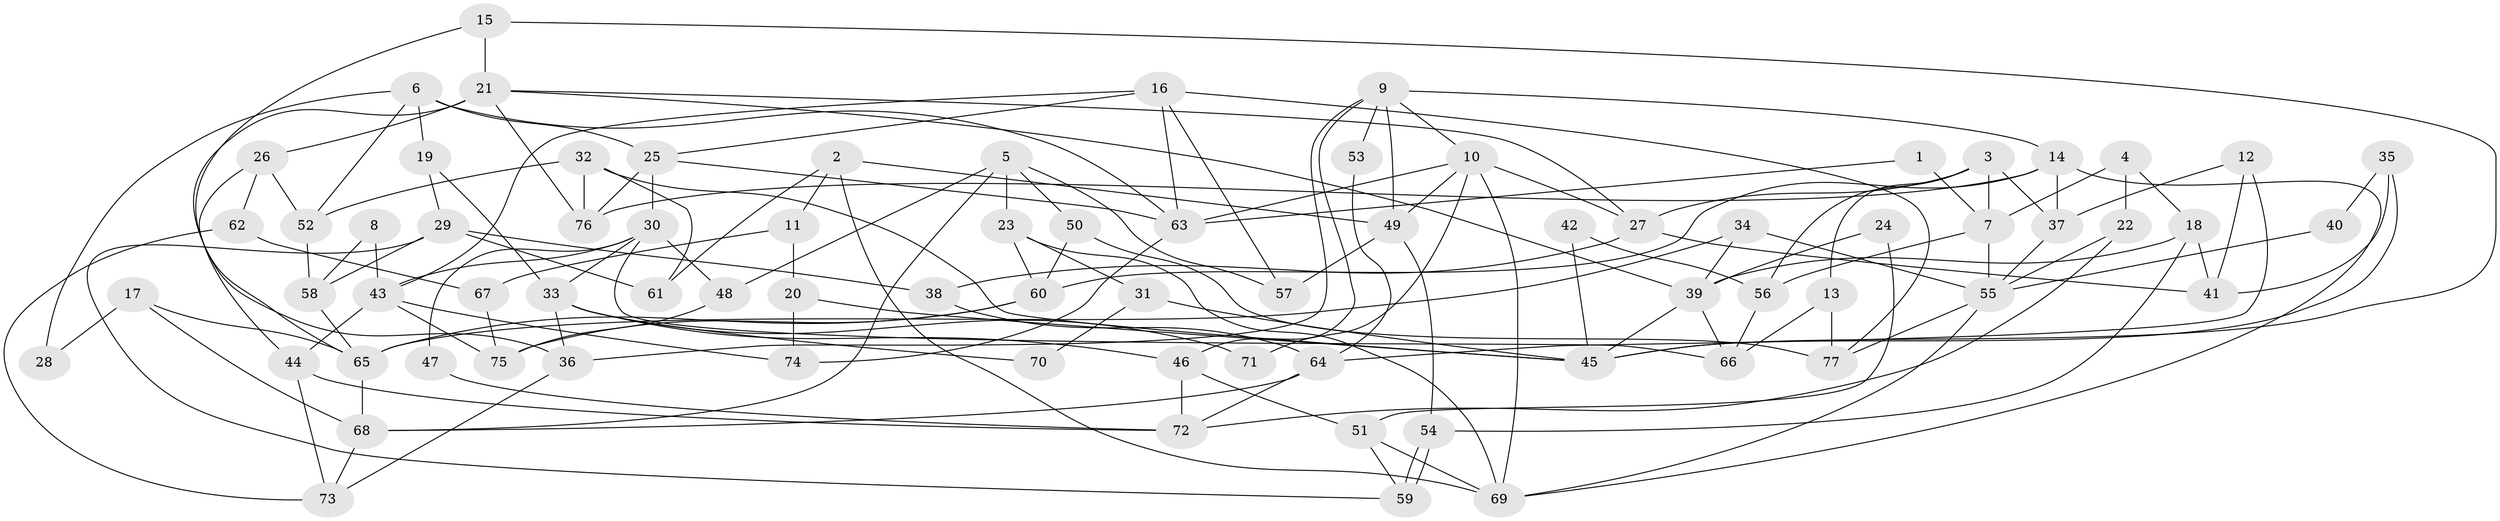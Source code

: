 // Generated by graph-tools (version 1.1) at 2025/36/03/09/25 02:36:15]
// undirected, 77 vertices, 154 edges
graph export_dot {
graph [start="1"]
  node [color=gray90,style=filled];
  1;
  2;
  3;
  4;
  5;
  6;
  7;
  8;
  9;
  10;
  11;
  12;
  13;
  14;
  15;
  16;
  17;
  18;
  19;
  20;
  21;
  22;
  23;
  24;
  25;
  26;
  27;
  28;
  29;
  30;
  31;
  32;
  33;
  34;
  35;
  36;
  37;
  38;
  39;
  40;
  41;
  42;
  43;
  44;
  45;
  46;
  47;
  48;
  49;
  50;
  51;
  52;
  53;
  54;
  55;
  56;
  57;
  58;
  59;
  60;
  61;
  62;
  63;
  64;
  65;
  66;
  67;
  68;
  69;
  70;
  71;
  72;
  73;
  74;
  75;
  76;
  77;
  1 -- 7;
  1 -- 63;
  2 -- 49;
  2 -- 69;
  2 -- 11;
  2 -- 61;
  3 -- 27;
  3 -- 37;
  3 -- 7;
  3 -- 13;
  3 -- 56;
  4 -- 18;
  4 -- 7;
  4 -- 22;
  5 -- 23;
  5 -- 68;
  5 -- 48;
  5 -- 50;
  5 -- 57;
  6 -- 63;
  6 -- 25;
  6 -- 19;
  6 -- 28;
  6 -- 52;
  7 -- 55;
  7 -- 56;
  8 -- 43;
  8 -- 58;
  9 -- 46;
  9 -- 36;
  9 -- 10;
  9 -- 14;
  9 -- 49;
  9 -- 53;
  10 -- 63;
  10 -- 27;
  10 -- 49;
  10 -- 69;
  10 -- 71;
  11 -- 20;
  11 -- 67;
  12 -- 64;
  12 -- 37;
  12 -- 41;
  13 -- 77;
  13 -- 66;
  14 -- 76;
  14 -- 37;
  14 -- 60;
  14 -- 69;
  15 -- 45;
  15 -- 21;
  15 -- 36;
  16 -- 57;
  16 -- 25;
  16 -- 43;
  16 -- 63;
  16 -- 77;
  17 -- 68;
  17 -- 65;
  17 -- 28;
  18 -- 54;
  18 -- 39;
  18 -- 41;
  19 -- 33;
  19 -- 29;
  20 -- 45;
  20 -- 74;
  21 -- 27;
  21 -- 26;
  21 -- 39;
  21 -- 65;
  21 -- 76;
  22 -- 55;
  22 -- 72;
  23 -- 69;
  23 -- 60;
  23 -- 31;
  24 -- 39;
  24 -- 51;
  25 -- 76;
  25 -- 30;
  25 -- 63;
  26 -- 44;
  26 -- 52;
  26 -- 62;
  27 -- 41;
  27 -- 38;
  29 -- 59;
  29 -- 38;
  29 -- 58;
  29 -- 61;
  30 -- 66;
  30 -- 48;
  30 -- 33;
  30 -- 43;
  30 -- 47;
  31 -- 45;
  31 -- 70;
  32 -- 52;
  32 -- 61;
  32 -- 45;
  32 -- 76;
  33 -- 36;
  33 -- 46;
  33 -- 70;
  33 -- 71;
  34 -- 65;
  34 -- 39;
  34 -- 55;
  35 -- 45;
  35 -- 41;
  35 -- 40;
  36 -- 73;
  37 -- 55;
  38 -- 64;
  39 -- 66;
  39 -- 45;
  40 -- 55;
  42 -- 45;
  42 -- 56;
  43 -- 44;
  43 -- 74;
  43 -- 75;
  44 -- 72;
  44 -- 73;
  46 -- 72;
  46 -- 51;
  47 -- 72;
  48 -- 75;
  49 -- 54;
  49 -- 57;
  50 -- 77;
  50 -- 60;
  51 -- 69;
  51 -- 59;
  52 -- 58;
  53 -- 64;
  54 -- 59;
  54 -- 59;
  55 -- 69;
  55 -- 77;
  56 -- 66;
  58 -- 65;
  60 -- 65;
  60 -- 75;
  62 -- 67;
  62 -- 73;
  63 -- 74;
  64 -- 68;
  64 -- 72;
  65 -- 68;
  67 -- 75;
  68 -- 73;
}
